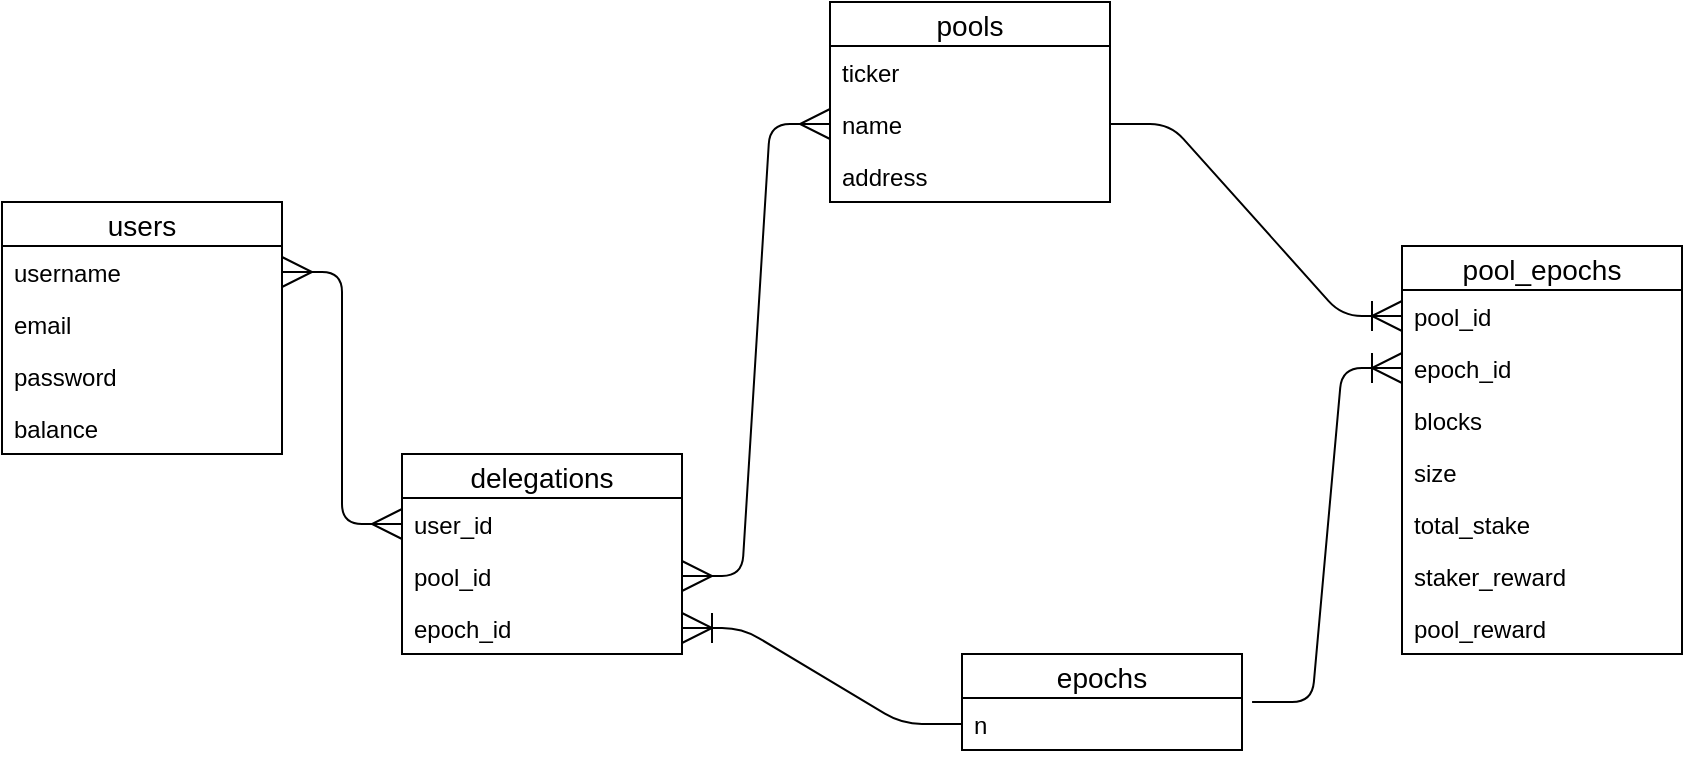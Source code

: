 <mxfile version="13.1.13" type="device"><diagram id="C5RBs43oDa-KdzZeNtuy" name="Page-1"><mxGraphModel dx="1875" dy="660" grid="1" gridSize="10" guides="1" tooltips="1" connect="1" arrows="1" fold="1" page="1" pageScale="1" pageWidth="827" pageHeight="1169" math="0" shadow="0"><root><mxCell id="WIyWlLk6GJQsqaUBKTNV-0"/><mxCell id="WIyWlLk6GJQsqaUBKTNV-1" parent="WIyWlLk6GJQsqaUBKTNV-0"/><mxCell id="H6Clq4oezn_HzWMXLctE-61" value="" style="edgeStyle=entityRelationEdgeStyle;fontSize=12;html=1;endArrow=none;startArrow=ERoneToMany;startFill=0;endFill=0;entryX=0;entryY=0.5;entryDx=0;entryDy=0;exitX=1;exitY=0.5;exitDx=0;exitDy=0;strokeWidth=1;endSize=13;startSize=13;" edge="1" parent="WIyWlLk6GJQsqaUBKTNV-1" source="H6Clq4oezn_HzWMXLctE-43" target="H6Clq4oezn_HzWMXLctE-39"><mxGeometry width="100" height="100" relative="1" as="geometry"><mxPoint x="364" y="338" as="sourcePoint"/><mxPoint x="464" y="238" as="targetPoint"/></mxGeometry></mxCell><mxCell id="H6Clq4oezn_HzWMXLctE-63" value="" style="edgeStyle=entityRelationEdgeStyle;fontSize=12;html=1;endArrow=ERoneToMany;strokeWidth=1;startSize=13;endSize=13;entryX=0;entryY=0.5;entryDx=0;entryDy=0;exitX=1;exitY=0.5;exitDx=0;exitDy=0;" edge="1" parent="WIyWlLk6GJQsqaUBKTNV-1" source="H6Clq4oezn_HzWMXLctE-29" target="H6Clq4oezn_HzWMXLctE-51"><mxGeometry width="100" height="100" relative="1" as="geometry"><mxPoint x="420" y="111" as="sourcePoint"/><mxPoint x="450" y="160" as="targetPoint"/></mxGeometry></mxCell><mxCell id="H6Clq4oezn_HzWMXLctE-64" value="" style="edgeStyle=entityRelationEdgeStyle;fontSize=12;html=1;endArrow=ERmany;startArrow=ERmany;strokeWidth=1;exitX=1;exitY=0.5;exitDx=0;exitDy=0;entryX=0;entryY=0.5;entryDx=0;entryDy=0;endSize=13;startSize=13;" edge="1" parent="WIyWlLk6GJQsqaUBKTNV-1" source="H6Clq4oezn_HzWMXLctE-21" target="H6Clq4oezn_HzWMXLctE-34"><mxGeometry width="100" height="100" relative="1" as="geometry"><mxPoint x="350" y="260" as="sourcePoint"/><mxPoint x="450" y="160" as="targetPoint"/></mxGeometry></mxCell><mxCell id="H6Clq4oezn_HzWMXLctE-20" value="users" style="swimlane;fontStyle=0;childLayout=stackLayout;horizontal=1;startSize=22;horizontalStack=0;resizeParent=1;resizeParentMax=0;resizeLast=0;collapsible=1;marginBottom=0;align=center;fontSize=14;" vertex="1" parent="WIyWlLk6GJQsqaUBKTNV-1"><mxGeometry x="-140" y="150" width="140" height="126" as="geometry"/></mxCell><mxCell id="H6Clq4oezn_HzWMXLctE-21" value="username" style="text;strokeColor=none;fillColor=none;spacingLeft=4;spacingRight=4;overflow=hidden;rotatable=0;points=[[0,0.5],[1,0.5]];portConstraint=eastwest;fontSize=12;" vertex="1" parent="H6Clq4oezn_HzWMXLctE-20"><mxGeometry y="22" width="140" height="26" as="geometry"/></mxCell><mxCell id="H6Clq4oezn_HzWMXLctE-22" value="email" style="text;strokeColor=none;fillColor=none;spacingLeft=4;spacingRight=4;overflow=hidden;rotatable=0;points=[[0,0.5],[1,0.5]];portConstraint=eastwest;fontSize=12;" vertex="1" parent="H6Clq4oezn_HzWMXLctE-20"><mxGeometry y="48" width="140" height="26" as="geometry"/></mxCell><mxCell id="H6Clq4oezn_HzWMXLctE-23" value="password" style="text;strokeColor=none;fillColor=none;spacingLeft=4;spacingRight=4;overflow=hidden;rotatable=0;points=[[0,0.5],[1,0.5]];portConstraint=eastwest;fontSize=12;" vertex="1" parent="H6Clq4oezn_HzWMXLctE-20"><mxGeometry y="74" width="140" height="26" as="geometry"/></mxCell><mxCell id="H6Clq4oezn_HzWMXLctE-26" value="balance" style="text;strokeColor=none;fillColor=none;spacingLeft=4;spacingRight=4;overflow=hidden;rotatable=0;points=[[0,0.5],[1,0.5]];portConstraint=eastwest;fontSize=12;" vertex="1" parent="H6Clq4oezn_HzWMXLctE-20"><mxGeometry y="100" width="140" height="26" as="geometry"/></mxCell><mxCell id="H6Clq4oezn_HzWMXLctE-65" value="" style="edgeStyle=entityRelationEdgeStyle;fontSize=12;html=1;endArrow=ERmany;startArrow=ERmany;strokeWidth=1;exitX=1;exitY=0.5;exitDx=0;exitDy=0;entryX=0;entryY=0.5;entryDx=0;entryDy=0;endSize=13;startSize=13;" edge="1" parent="WIyWlLk6GJQsqaUBKTNV-1" source="H6Clq4oezn_HzWMXLctE-35" target="H6Clq4oezn_HzWMXLctE-29"><mxGeometry width="100" height="100" relative="1" as="geometry"><mxPoint x="270" y="164" as="sourcePoint"/><mxPoint x="370" y="290" as="targetPoint"/></mxGeometry></mxCell><mxCell id="H6Clq4oezn_HzWMXLctE-33" value="delegations" style="swimlane;fontStyle=0;childLayout=stackLayout;horizontal=1;startSize=22;horizontalStack=0;resizeParent=1;resizeParentMax=0;resizeLast=0;collapsible=1;marginBottom=0;align=center;fontSize=14;" vertex="1" parent="WIyWlLk6GJQsqaUBKTNV-1"><mxGeometry x="60" y="276" width="140" height="100" as="geometry"/></mxCell><mxCell id="H6Clq4oezn_HzWMXLctE-34" value="user_id" style="text;strokeColor=none;fillColor=none;spacingLeft=4;spacingRight=4;overflow=hidden;rotatable=0;points=[[0,0.5],[1,0.5]];portConstraint=eastwest;fontSize=12;" vertex="1" parent="H6Clq4oezn_HzWMXLctE-33"><mxGeometry y="22" width="140" height="26" as="geometry"/></mxCell><mxCell id="H6Clq4oezn_HzWMXLctE-35" value="pool_id" style="text;strokeColor=none;fillColor=none;spacingLeft=4;spacingRight=4;overflow=hidden;rotatable=0;points=[[0,0.5],[1,0.5]];portConstraint=eastwest;fontSize=12;" vertex="1" parent="H6Clq4oezn_HzWMXLctE-33"><mxGeometry y="48" width="140" height="26" as="geometry"/></mxCell><mxCell id="H6Clq4oezn_HzWMXLctE-43" value="epoch_id" style="text;strokeColor=none;fillColor=none;spacingLeft=4;spacingRight=4;overflow=hidden;rotatable=0;points=[[0,0.5],[1,0.5]];portConstraint=eastwest;fontSize=12;" vertex="1" parent="H6Clq4oezn_HzWMXLctE-33"><mxGeometry y="74" width="140" height="26" as="geometry"/></mxCell><mxCell id="H6Clq4oezn_HzWMXLctE-38" value="epochs" style="swimlane;fontStyle=0;childLayout=stackLayout;horizontal=1;startSize=22;horizontalStack=0;resizeParent=1;resizeParentMax=0;resizeLast=0;collapsible=1;marginBottom=0;align=center;fontSize=14;" vertex="1" parent="WIyWlLk6GJQsqaUBKTNV-1"><mxGeometry x="340" y="376" width="140" height="48" as="geometry"/></mxCell><mxCell id="H6Clq4oezn_HzWMXLctE-39" value="n" style="text;strokeColor=none;fillColor=none;spacingLeft=4;spacingRight=4;overflow=hidden;rotatable=0;points=[[0,0.5],[1,0.5]];portConstraint=eastwest;fontSize=12;" vertex="1" parent="H6Clq4oezn_HzWMXLctE-38"><mxGeometry y="22" width="140" height="26" as="geometry"/></mxCell><mxCell id="H6Clq4oezn_HzWMXLctE-68" value="" style="edgeStyle=entityRelationEdgeStyle;fontSize=12;html=1;endArrow=ERoneToMany;strokeWidth=1;startSize=13;endSize=13;entryX=0;entryY=0.5;entryDx=0;entryDy=0;exitX=1.036;exitY=0.077;exitDx=0;exitDy=0;exitPerimeter=0;" edge="1" parent="WIyWlLk6GJQsqaUBKTNV-1" source="H6Clq4oezn_HzWMXLctE-39" target="H6Clq4oezn_HzWMXLctE-59"><mxGeometry width="100" height="100" relative="1" as="geometry"><mxPoint x="510" y="408" as="sourcePoint"/><mxPoint x="700" y="330" as="targetPoint"/></mxGeometry></mxCell><mxCell id="H6Clq4oezn_HzWMXLctE-50" value="pool_epochs" style="swimlane;fontStyle=0;childLayout=stackLayout;horizontal=1;startSize=22;horizontalStack=0;resizeParent=1;resizeParentMax=0;resizeLast=0;collapsible=1;marginBottom=0;align=center;fontSize=14;" vertex="1" parent="WIyWlLk6GJQsqaUBKTNV-1"><mxGeometry x="560" y="172" width="140" height="204" as="geometry"/></mxCell><mxCell id="H6Clq4oezn_HzWMXLctE-51" value="pool_id" style="text;strokeColor=none;fillColor=none;spacingLeft=4;spacingRight=4;overflow=hidden;rotatable=0;points=[[0,0.5],[1,0.5]];portConstraint=eastwest;fontSize=12;" vertex="1" parent="H6Clq4oezn_HzWMXLctE-50"><mxGeometry y="22" width="140" height="26" as="geometry"/></mxCell><mxCell id="H6Clq4oezn_HzWMXLctE-59" value="epoch_id" style="text;strokeColor=none;fillColor=none;spacingLeft=4;spacingRight=4;overflow=hidden;rotatable=0;points=[[0,0.5],[1,0.5]];portConstraint=eastwest;fontSize=12;" vertex="1" parent="H6Clq4oezn_HzWMXLctE-50"><mxGeometry y="48" width="140" height="26" as="geometry"/></mxCell><mxCell id="H6Clq4oezn_HzWMXLctE-54" value="blocks" style="text;strokeColor=none;fillColor=none;spacingLeft=4;spacingRight=4;overflow=hidden;rotatable=0;points=[[0,0.5],[1,0.5]];portConstraint=eastwest;fontSize=12;" vertex="1" parent="H6Clq4oezn_HzWMXLctE-50"><mxGeometry y="74" width="140" height="26" as="geometry"/></mxCell><mxCell id="H6Clq4oezn_HzWMXLctE-55" value="size" style="text;strokeColor=none;fillColor=none;spacingLeft=4;spacingRight=4;overflow=hidden;rotatable=0;points=[[0,0.5],[1,0.5]];portConstraint=eastwest;fontSize=12;" vertex="1" parent="H6Clq4oezn_HzWMXLctE-50"><mxGeometry y="100" width="140" height="26" as="geometry"/></mxCell><mxCell id="H6Clq4oezn_HzWMXLctE-56" value="total_stake" style="text;strokeColor=none;fillColor=none;spacingLeft=4;spacingRight=4;overflow=hidden;rotatable=0;points=[[0,0.5],[1,0.5]];portConstraint=eastwest;fontSize=12;" vertex="1" parent="H6Clq4oezn_HzWMXLctE-50"><mxGeometry y="126" width="140" height="26" as="geometry"/></mxCell><mxCell id="H6Clq4oezn_HzWMXLctE-57" value="staker_reward" style="text;strokeColor=none;fillColor=none;spacingLeft=4;spacingRight=4;overflow=hidden;rotatable=0;points=[[0,0.5],[1,0.5]];portConstraint=eastwest;fontSize=12;" vertex="1" parent="H6Clq4oezn_HzWMXLctE-50"><mxGeometry y="152" width="140" height="26" as="geometry"/></mxCell><mxCell id="H6Clq4oezn_HzWMXLctE-58" value="pool_reward" style="text;strokeColor=none;fillColor=none;spacingLeft=4;spacingRight=4;overflow=hidden;rotatable=0;points=[[0,0.5],[1,0.5]];portConstraint=eastwest;fontSize=12;" vertex="1" parent="H6Clq4oezn_HzWMXLctE-50"><mxGeometry y="178" width="140" height="26" as="geometry"/></mxCell><mxCell id="H6Clq4oezn_HzWMXLctE-27" value="pools" style="swimlane;fontStyle=0;childLayout=stackLayout;horizontal=1;startSize=22;horizontalStack=0;resizeParent=1;resizeParentMax=0;resizeLast=0;collapsible=1;marginBottom=0;align=center;fontSize=14;" vertex="1" parent="WIyWlLk6GJQsqaUBKTNV-1"><mxGeometry x="274" y="50" width="140" height="100" as="geometry"/></mxCell><mxCell id="H6Clq4oezn_HzWMXLctE-28" value="ticker" style="text;strokeColor=none;fillColor=none;spacingLeft=4;spacingRight=4;overflow=hidden;rotatable=0;points=[[0,0.5],[1,0.5]];portConstraint=eastwest;fontSize=12;" vertex="1" parent="H6Clq4oezn_HzWMXLctE-27"><mxGeometry y="22" width="140" height="26" as="geometry"/></mxCell><mxCell id="H6Clq4oezn_HzWMXLctE-29" value="name" style="text;strokeColor=none;fillColor=none;spacingLeft=4;spacingRight=4;overflow=hidden;rotatable=0;points=[[0,0.5],[1,0.5]];portConstraint=eastwest;fontSize=12;" vertex="1" parent="H6Clq4oezn_HzWMXLctE-27"><mxGeometry y="48" width="140" height="26" as="geometry"/></mxCell><mxCell id="H6Clq4oezn_HzWMXLctE-44" value="address" style="text;strokeColor=none;fillColor=none;spacingLeft=4;spacingRight=4;overflow=hidden;rotatable=0;points=[[0,0.5],[1,0.5]];portConstraint=eastwest;fontSize=12;" vertex="1" parent="H6Clq4oezn_HzWMXLctE-27"><mxGeometry y="74" width="140" height="26" as="geometry"/></mxCell></root></mxGraphModel></diagram></mxfile>